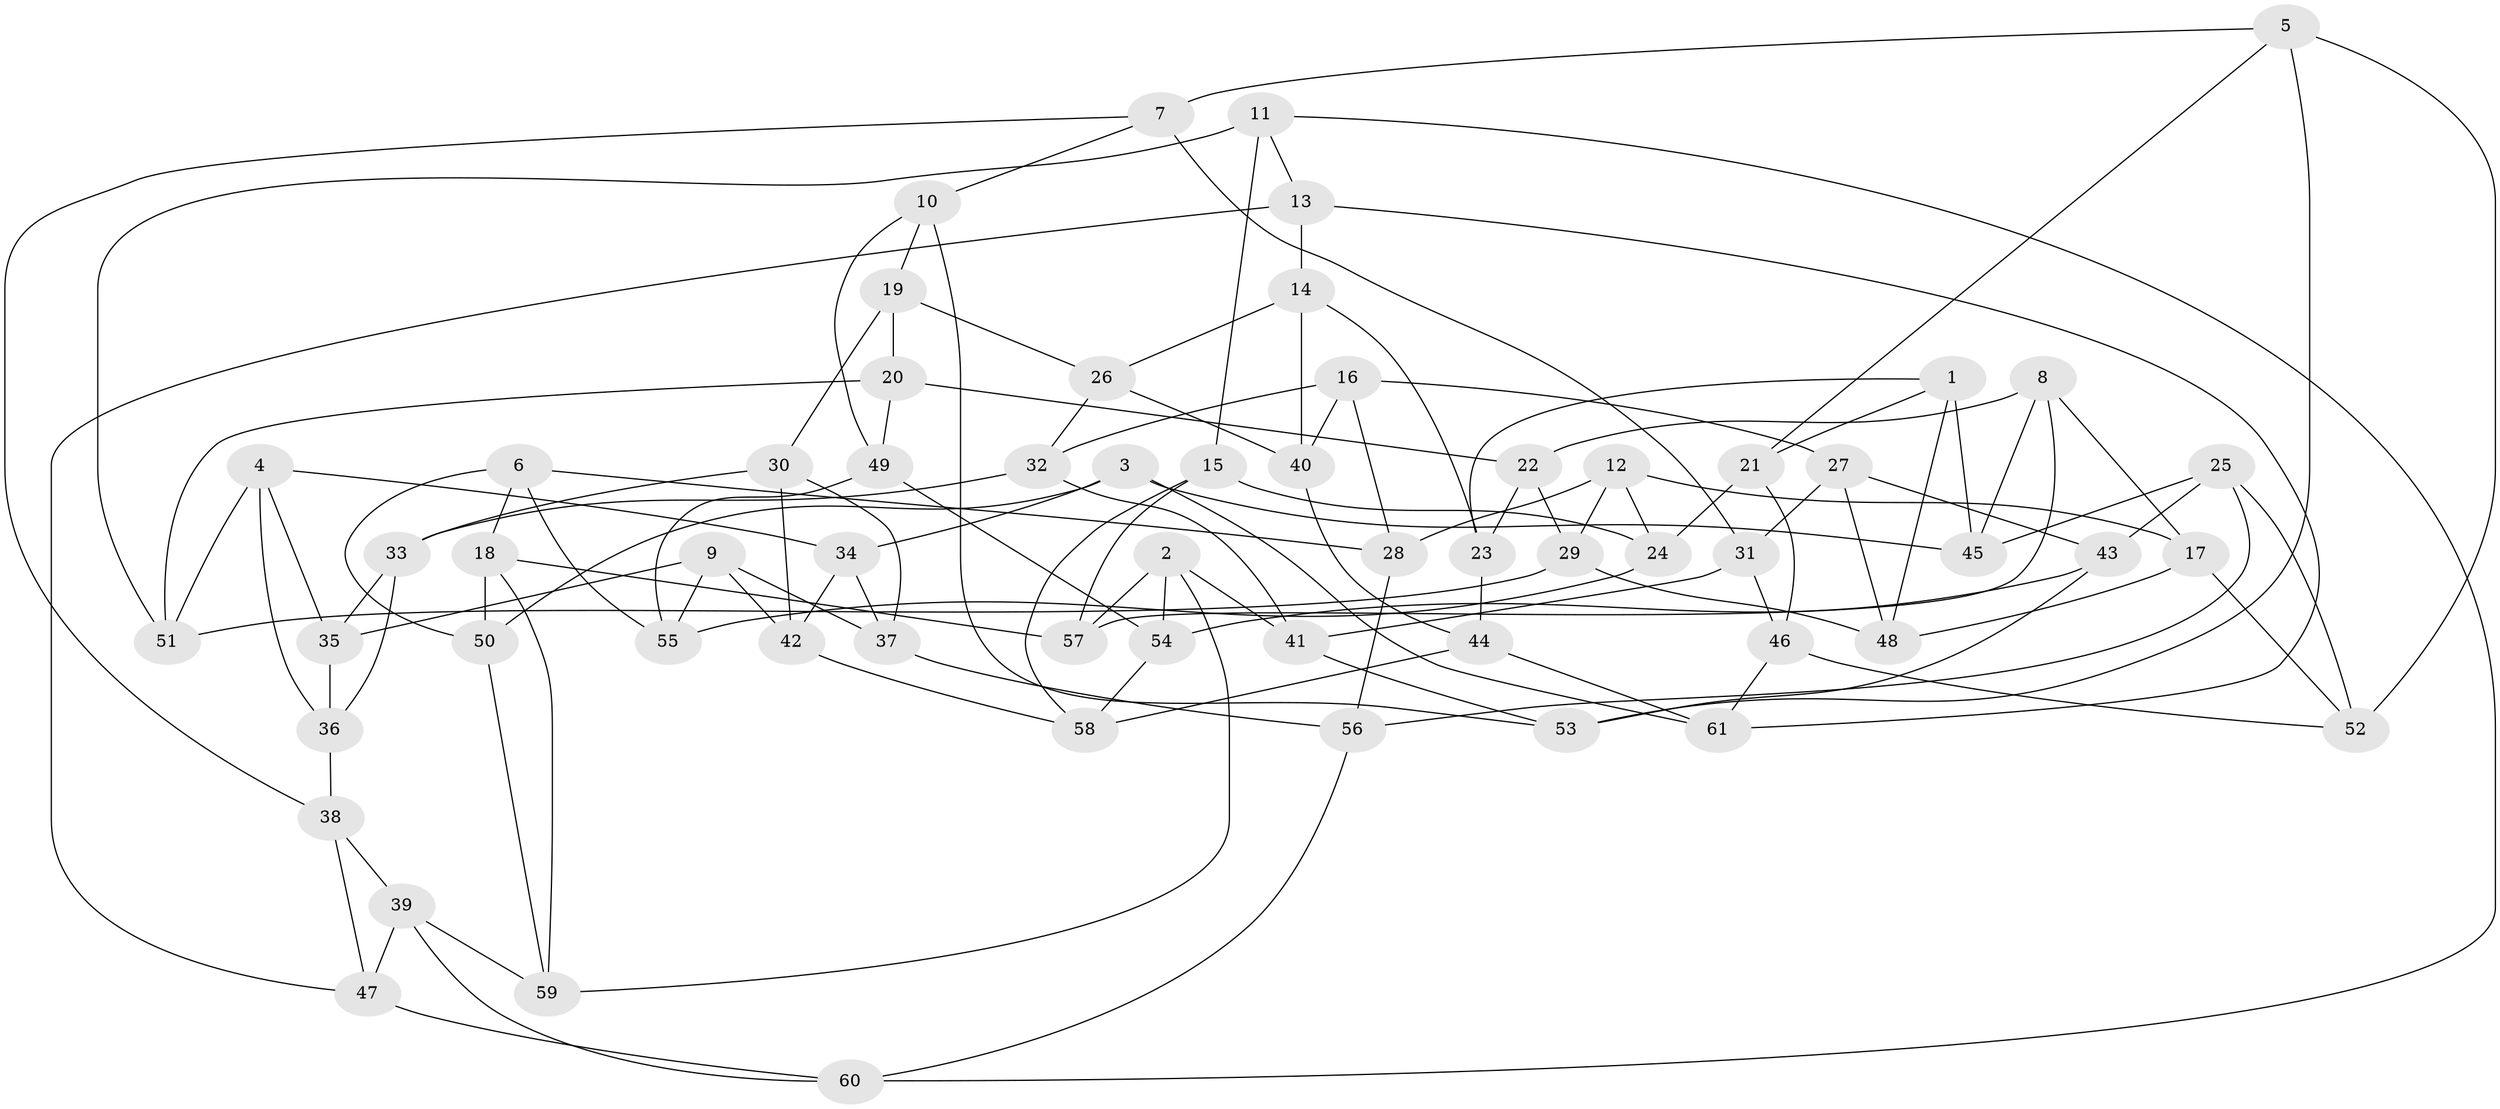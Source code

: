 // Generated by graph-tools (version 1.1) at 2025/16/03/09/25 04:16:38]
// undirected, 61 vertices, 122 edges
graph export_dot {
graph [start="1"]
  node [color=gray90,style=filled];
  1;
  2;
  3;
  4;
  5;
  6;
  7;
  8;
  9;
  10;
  11;
  12;
  13;
  14;
  15;
  16;
  17;
  18;
  19;
  20;
  21;
  22;
  23;
  24;
  25;
  26;
  27;
  28;
  29;
  30;
  31;
  32;
  33;
  34;
  35;
  36;
  37;
  38;
  39;
  40;
  41;
  42;
  43;
  44;
  45;
  46;
  47;
  48;
  49;
  50;
  51;
  52;
  53;
  54;
  55;
  56;
  57;
  58;
  59;
  60;
  61;
  1 -- 21;
  1 -- 48;
  1 -- 23;
  1 -- 45;
  2 -- 54;
  2 -- 41;
  2 -- 59;
  2 -- 57;
  3 -- 34;
  3 -- 61;
  3 -- 45;
  3 -- 50;
  4 -- 34;
  4 -- 35;
  4 -- 36;
  4 -- 51;
  5 -- 21;
  5 -- 52;
  5 -- 7;
  5 -- 53;
  6 -- 50;
  6 -- 28;
  6 -- 55;
  6 -- 18;
  7 -- 31;
  7 -- 10;
  7 -- 38;
  8 -- 22;
  8 -- 57;
  8 -- 45;
  8 -- 17;
  9 -- 42;
  9 -- 35;
  9 -- 37;
  9 -- 55;
  10 -- 19;
  10 -- 53;
  10 -- 49;
  11 -- 60;
  11 -- 51;
  11 -- 15;
  11 -- 13;
  12 -- 28;
  12 -- 17;
  12 -- 24;
  12 -- 29;
  13 -- 47;
  13 -- 14;
  13 -- 61;
  14 -- 40;
  14 -- 26;
  14 -- 23;
  15 -- 24;
  15 -- 57;
  15 -- 58;
  16 -- 32;
  16 -- 27;
  16 -- 28;
  16 -- 40;
  17 -- 52;
  17 -- 48;
  18 -- 57;
  18 -- 59;
  18 -- 50;
  19 -- 26;
  19 -- 20;
  19 -- 30;
  20 -- 49;
  20 -- 22;
  20 -- 51;
  21 -- 46;
  21 -- 24;
  22 -- 23;
  22 -- 29;
  23 -- 44;
  24 -- 55;
  25 -- 52;
  25 -- 45;
  25 -- 43;
  25 -- 56;
  26 -- 40;
  26 -- 32;
  27 -- 31;
  27 -- 43;
  27 -- 48;
  28 -- 56;
  29 -- 48;
  29 -- 51;
  30 -- 37;
  30 -- 42;
  30 -- 33;
  31 -- 41;
  31 -- 46;
  32 -- 33;
  32 -- 41;
  33 -- 35;
  33 -- 36;
  34 -- 37;
  34 -- 42;
  35 -- 36;
  36 -- 38;
  37 -- 56;
  38 -- 47;
  38 -- 39;
  39 -- 59;
  39 -- 47;
  39 -- 60;
  40 -- 44;
  41 -- 53;
  42 -- 58;
  43 -- 53;
  43 -- 54;
  44 -- 58;
  44 -- 61;
  46 -- 61;
  46 -- 52;
  47 -- 60;
  49 -- 55;
  49 -- 54;
  50 -- 59;
  54 -- 58;
  56 -- 60;
}
